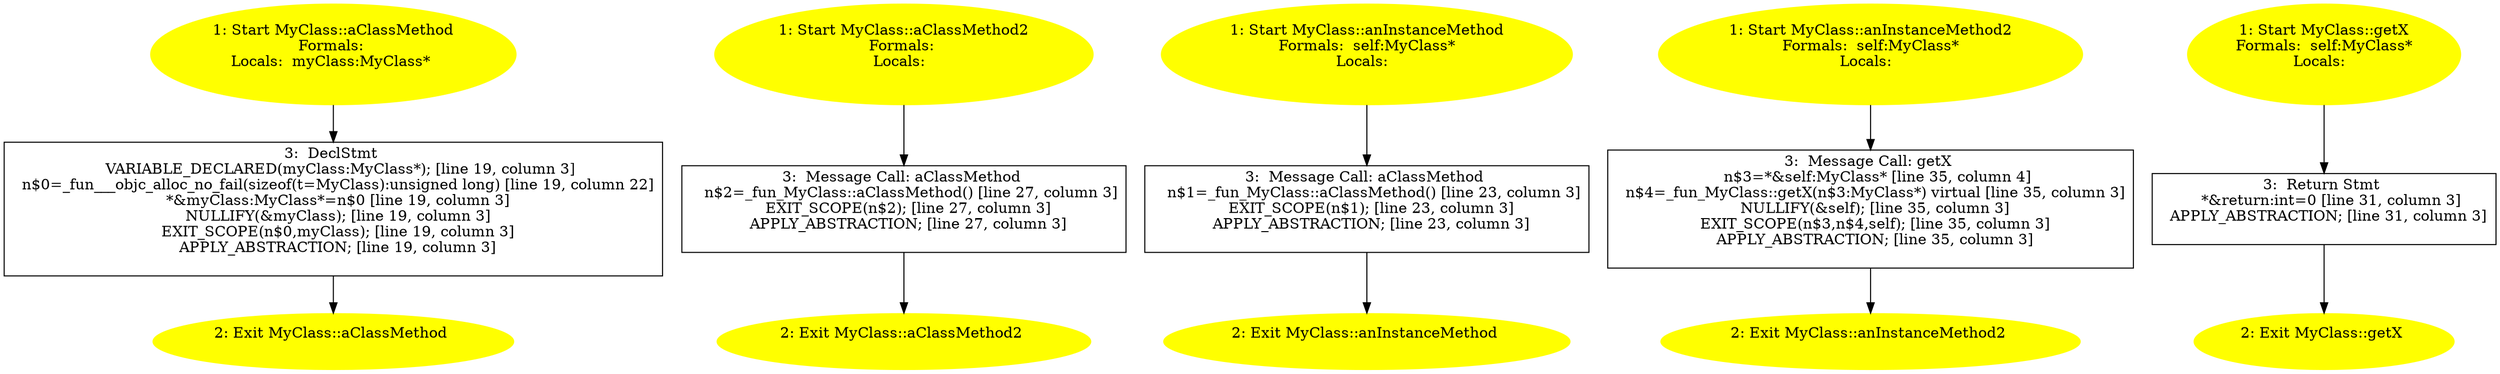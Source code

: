 /* @generated */
digraph cfg {
"aClassMethod#MyClass#class.889732ffd1b4632cdd7c3f47090e69c0_1" [label="1: Start MyClass::aClassMethod\nFormals: \nLocals:  myClass:MyClass* \n  " color=yellow style=filled]
	

	 "aClassMethod#MyClass#class.889732ffd1b4632cdd7c3f47090e69c0_1" -> "aClassMethod#MyClass#class.889732ffd1b4632cdd7c3f47090e69c0_3" ;
"aClassMethod#MyClass#class.889732ffd1b4632cdd7c3f47090e69c0_2" [label="2: Exit MyClass::aClassMethod \n  " color=yellow style=filled]
	

"aClassMethod#MyClass#class.889732ffd1b4632cdd7c3f47090e69c0_3" [label="3:  DeclStmt \n   VARIABLE_DECLARED(myClass:MyClass*); [line 19, column 3]\n  n$0=_fun___objc_alloc_no_fail(sizeof(t=MyClass):unsigned long) [line 19, column 22]\n  *&myClass:MyClass*=n$0 [line 19, column 3]\n  NULLIFY(&myClass); [line 19, column 3]\n  EXIT_SCOPE(n$0,myClass); [line 19, column 3]\n  APPLY_ABSTRACTION; [line 19, column 3]\n " shape="box"]
	

	 "aClassMethod#MyClass#class.889732ffd1b4632cdd7c3f47090e69c0_3" -> "aClassMethod#MyClass#class.889732ffd1b4632cdd7c3f47090e69c0_2" ;
"aClassMethod2#MyClass#class.98feaa0eae511501cde734a35e83bb61_1" [label="1: Start MyClass::aClassMethod2\nFormals: \nLocals:  \n  " color=yellow style=filled]
	

	 "aClassMethod2#MyClass#class.98feaa0eae511501cde734a35e83bb61_1" -> "aClassMethod2#MyClass#class.98feaa0eae511501cde734a35e83bb61_3" ;
"aClassMethod2#MyClass#class.98feaa0eae511501cde734a35e83bb61_2" [label="2: Exit MyClass::aClassMethod2 \n  " color=yellow style=filled]
	

"aClassMethod2#MyClass#class.98feaa0eae511501cde734a35e83bb61_3" [label="3:  Message Call: aClassMethod \n   n$2=_fun_MyClass::aClassMethod() [line 27, column 3]\n  EXIT_SCOPE(n$2); [line 27, column 3]\n  APPLY_ABSTRACTION; [line 27, column 3]\n " shape="box"]
	

	 "aClassMethod2#MyClass#class.98feaa0eae511501cde734a35e83bb61_3" -> "aClassMethod2#MyClass#class.98feaa0eae511501cde734a35e83bb61_2" ;
"anInstanceMethod#MyClass#instance.7c18faea6ff486bf30aa019b169dffc3_1" [label="1: Start MyClass::anInstanceMethod\nFormals:  self:MyClass*\nLocals:  \n  " color=yellow style=filled]
	

	 "anInstanceMethod#MyClass#instance.7c18faea6ff486bf30aa019b169dffc3_1" -> "anInstanceMethod#MyClass#instance.7c18faea6ff486bf30aa019b169dffc3_3" ;
"anInstanceMethod#MyClass#instance.7c18faea6ff486bf30aa019b169dffc3_2" [label="2: Exit MyClass::anInstanceMethod \n  " color=yellow style=filled]
	

"anInstanceMethod#MyClass#instance.7c18faea6ff486bf30aa019b169dffc3_3" [label="3:  Message Call: aClassMethod \n   n$1=_fun_MyClass::aClassMethod() [line 23, column 3]\n  EXIT_SCOPE(n$1); [line 23, column 3]\n  APPLY_ABSTRACTION; [line 23, column 3]\n " shape="box"]
	

	 "anInstanceMethod#MyClass#instance.7c18faea6ff486bf30aa019b169dffc3_3" -> "anInstanceMethod#MyClass#instance.7c18faea6ff486bf30aa019b169dffc3_2" ;
"anInstanceMethod2#MyClass#instance.d2b66ad8a2fe88927ba6f54fa43eabea_1" [label="1: Start MyClass::anInstanceMethod2\nFormals:  self:MyClass*\nLocals:  \n  " color=yellow style=filled]
	

	 "anInstanceMethod2#MyClass#instance.d2b66ad8a2fe88927ba6f54fa43eabea_1" -> "anInstanceMethod2#MyClass#instance.d2b66ad8a2fe88927ba6f54fa43eabea_3" ;
"anInstanceMethod2#MyClass#instance.d2b66ad8a2fe88927ba6f54fa43eabea_2" [label="2: Exit MyClass::anInstanceMethod2 \n  " color=yellow style=filled]
	

"anInstanceMethod2#MyClass#instance.d2b66ad8a2fe88927ba6f54fa43eabea_3" [label="3:  Message Call: getX \n   n$3=*&self:MyClass* [line 35, column 4]\n  n$4=_fun_MyClass::getX(n$3:MyClass*) virtual [line 35, column 3]\n  NULLIFY(&self); [line 35, column 3]\n  EXIT_SCOPE(n$3,n$4,self); [line 35, column 3]\n  APPLY_ABSTRACTION; [line 35, column 3]\n " shape="box"]
	

	 "anInstanceMethod2#MyClass#instance.d2b66ad8a2fe88927ba6f54fa43eabea_3" -> "anInstanceMethod2#MyClass#instance.d2b66ad8a2fe88927ba6f54fa43eabea_2" ;
"getX#MyClass#instance.ddf21e5eecd35d40e2b277a5d6933812_1" [label="1: Start MyClass::getX\nFormals:  self:MyClass*\nLocals:  \n  " color=yellow style=filled]
	

	 "getX#MyClass#instance.ddf21e5eecd35d40e2b277a5d6933812_1" -> "getX#MyClass#instance.ddf21e5eecd35d40e2b277a5d6933812_3" ;
"getX#MyClass#instance.ddf21e5eecd35d40e2b277a5d6933812_2" [label="2: Exit MyClass::getX \n  " color=yellow style=filled]
	

"getX#MyClass#instance.ddf21e5eecd35d40e2b277a5d6933812_3" [label="3:  Return Stmt \n   *&return:int=0 [line 31, column 3]\n  APPLY_ABSTRACTION; [line 31, column 3]\n " shape="box"]
	

	 "getX#MyClass#instance.ddf21e5eecd35d40e2b277a5d6933812_3" -> "getX#MyClass#instance.ddf21e5eecd35d40e2b277a5d6933812_2" ;
}
